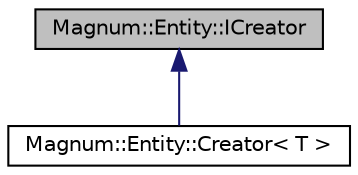 digraph "Magnum::Entity::ICreator"
{
  edge [fontname="Helvetica",fontsize="10",labelfontname="Helvetica",labelfontsize="10"];
  node [fontname="Helvetica",fontsize="10",shape=record];
  Node1 [label="Magnum::Entity::ICreator",height=0.2,width=0.4,color="black", fillcolor="grey75", style="filled", fontcolor="black"];
  Node1 -> Node2 [dir="back",color="midnightblue",fontsize="10",style="solid",fontname="Helvetica"];
  Node2 [label="Magnum::Entity::Creator\< T \>",height=0.2,width=0.4,color="black", fillcolor="white", style="filled",URL="$class_magnum_1_1_entity_1_1_creator.html",tooltip="Creator template Creator template is the entity creator. "];
}
